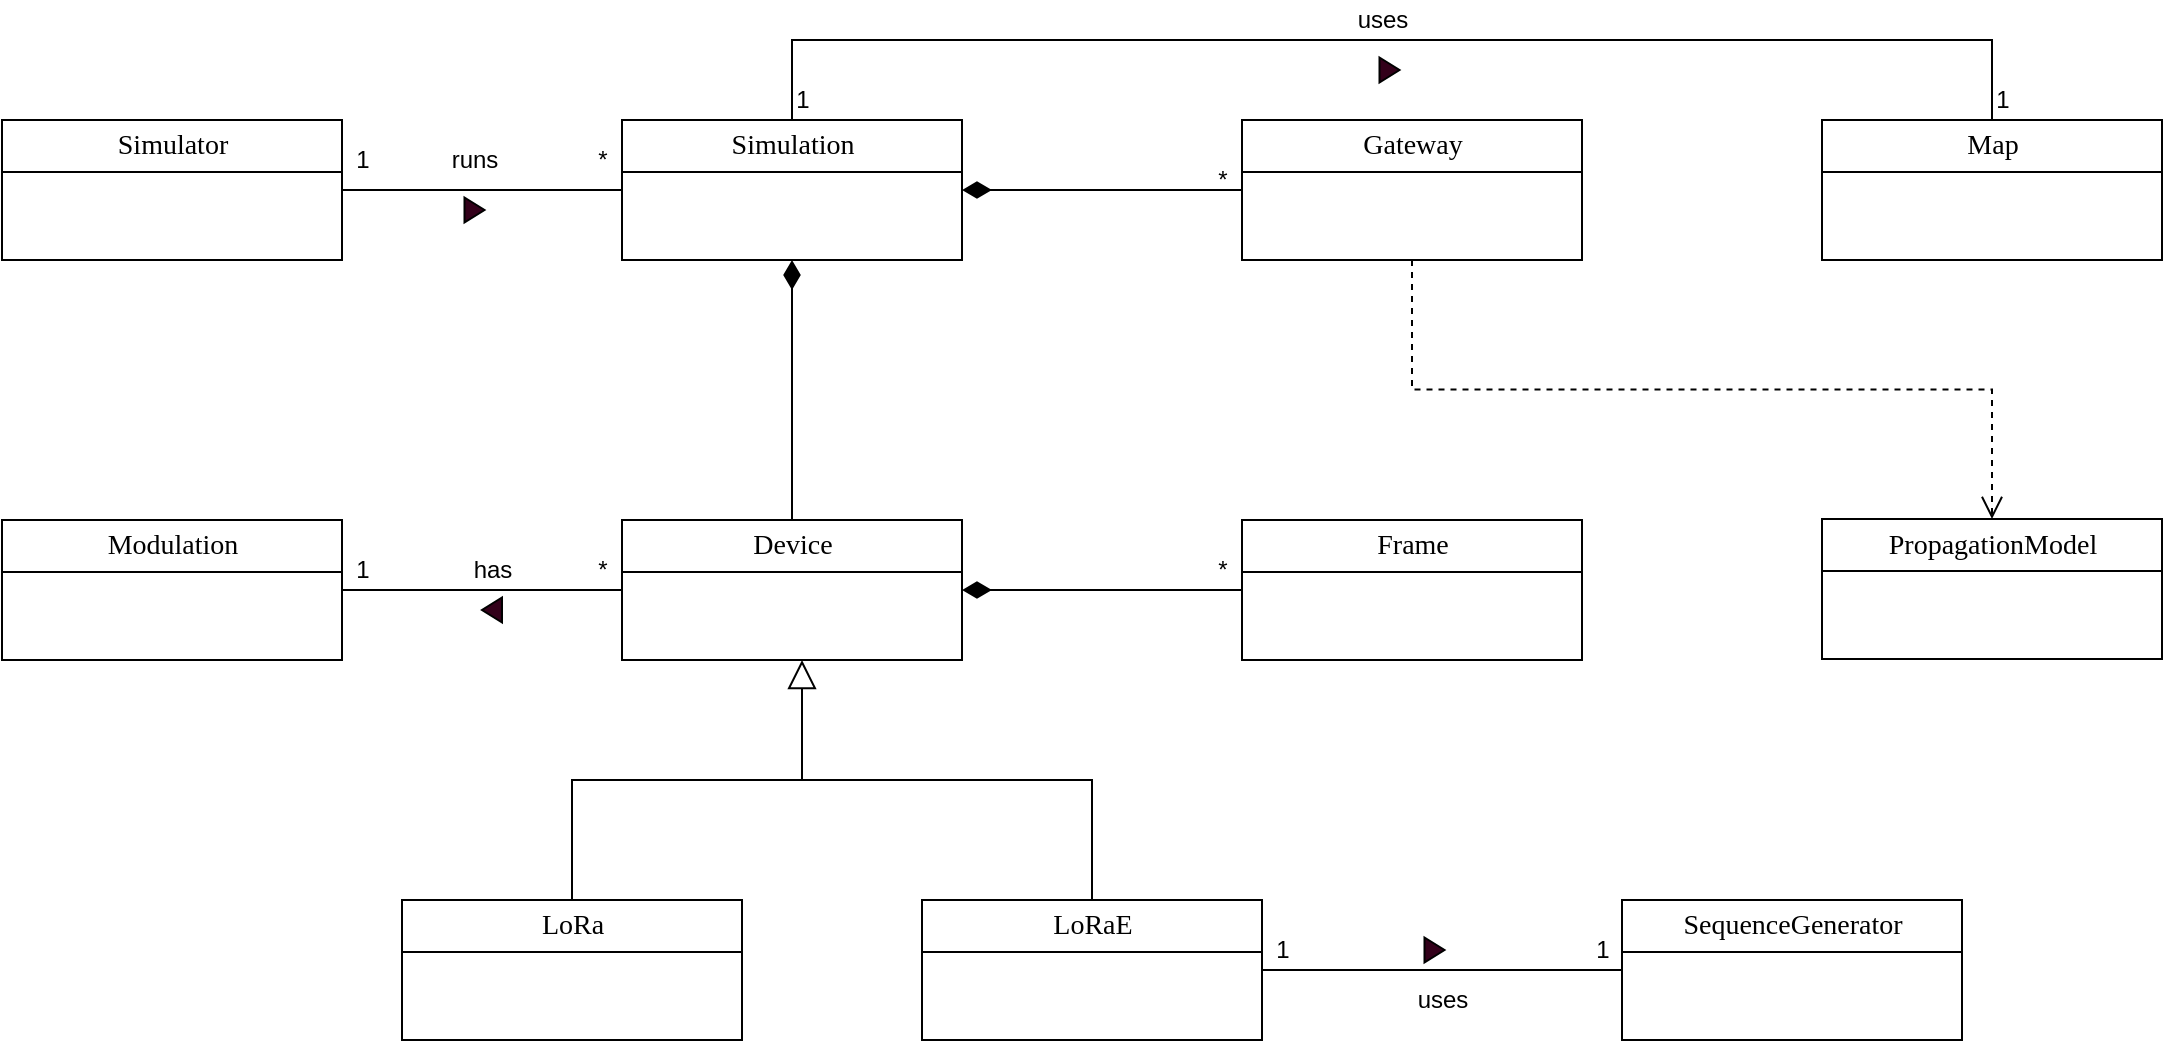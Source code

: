 <mxfile version="15.3.8" type="device"><diagram name="Page-1" id="c4acf3e9-155e-7222-9cf6-157b1a14988f"><mxGraphModel dx="1422" dy="882" grid="1" gridSize="10" guides="1" tooltips="1" connect="1" arrows="1" fold="1" page="1" pageScale="1" pageWidth="1169" pageHeight="827" background="none" math="0" shadow="0"><root><mxCell id="0"/><mxCell id="1" parent="0"/><mxCell id="LxaM4zUnTaI95HrvJHrt-49" style="edgeStyle=orthogonalEdgeStyle;rounded=0;orthogonalLoop=1;jettySize=auto;html=1;exitX=1;exitY=0.5;exitDx=0;exitDy=0;entryX=0;entryY=0.5;entryDx=0;entryDy=0;endArrow=none;endFill=0;endSize=12;" parent="1" source="17acba5748e5396b-20" target="LxaM4zUnTaI95HrvJHrt-1" edge="1"><mxGeometry relative="1" as="geometry"/></mxCell><mxCell id="17acba5748e5396b-20" value="&lt;font style=&quot;font-size: 14px&quot;&gt;Simulator&lt;/font&gt;" style="swimlane;html=1;fontStyle=0;childLayout=stackLayout;horizontal=1;startSize=26;fillColor=none;horizontalStack=0;resizeParent=1;resizeLast=0;collapsible=1;marginBottom=0;swimlaneFillColor=#ffffff;rounded=0;shadow=0;comic=0;labelBackgroundColor=none;strokeWidth=1;fontFamily=Verdana;fontSize=10;align=center;" parent="1" vertex="1"><mxGeometry x="45" y="214" width="170" height="70" as="geometry"/></mxCell><mxCell id="LxaM4zUnTaI95HrvJHrt-44" style="edgeStyle=orthogonalEdgeStyle;rounded=0;orthogonalLoop=1;jettySize=auto;html=1;exitX=0.5;exitY=0;exitDx=0;exitDy=0;entryX=0.5;entryY=0;entryDx=0;entryDy=0;endArrow=none;endFill=0;endSize=12;" parent="1" source="LxaM4zUnTaI95HrvJHrt-1" target="LxaM4zUnTaI95HrvJHrt-3" edge="1"><mxGeometry relative="1" as="geometry"><Array as="points"><mxPoint x="440" y="174"/><mxPoint x="1040" y="174"/></Array></mxGeometry></mxCell><mxCell id="LxaM4zUnTaI95HrvJHrt-1" value="&lt;font style=&quot;font-size: 14px&quot;&gt;Simulation&lt;/font&gt;" style="swimlane;html=1;fontStyle=0;childLayout=stackLayout;horizontal=1;startSize=26;fillColor=none;horizontalStack=0;resizeParent=1;resizeLast=0;collapsible=1;marginBottom=0;swimlaneFillColor=#ffffff;rounded=0;shadow=0;comic=0;labelBackgroundColor=none;strokeWidth=1;fontFamily=Verdana;fontSize=10;align=center;" parent="1" vertex="1"><mxGeometry x="355" y="214" width="170" height="70" as="geometry"/></mxCell><mxCell id="LxaM4zUnTaI95HrvJHrt-41" style="edgeStyle=orthogonalEdgeStyle;rounded=0;orthogonalLoop=1;jettySize=auto;html=1;entryX=1;entryY=0.5;entryDx=0;entryDy=0;endArrow=diamondThin;endFill=1;endSize=12;" parent="1" source="LxaM4zUnTaI95HrvJHrt-2" target="LxaM4zUnTaI95HrvJHrt-1" edge="1"><mxGeometry relative="1" as="geometry"/></mxCell><mxCell id="5Wh1LSQuE676gYw33eJ2-2" style="edgeStyle=orthogonalEdgeStyle;rounded=0;orthogonalLoop=1;jettySize=auto;html=1;exitX=0.5;exitY=1;exitDx=0;exitDy=0;entryX=0.5;entryY=0;entryDx=0;entryDy=0;dashed=1;endArrow=open;endFill=0;strokeWidth=1;endSize=9;" edge="1" parent="1" source="LxaM4zUnTaI95HrvJHrt-2" target="5Wh1LSQuE676gYw33eJ2-1"><mxGeometry relative="1" as="geometry"/></mxCell><mxCell id="LxaM4zUnTaI95HrvJHrt-2" value="&lt;font style=&quot;font-size: 14px&quot;&gt;Gateway&lt;/font&gt;" style="swimlane;html=1;fontStyle=0;childLayout=stackLayout;horizontal=1;startSize=26;fillColor=none;horizontalStack=0;resizeParent=1;resizeLast=0;collapsible=1;marginBottom=0;swimlaneFillColor=#ffffff;rounded=0;shadow=0;comic=0;labelBackgroundColor=none;strokeWidth=1;fontFamily=Verdana;fontSize=10;align=center;" parent="1" vertex="1"><mxGeometry x="665" y="214" width="170" height="70" as="geometry"/></mxCell><mxCell id="LxaM4zUnTaI95HrvJHrt-3" value="&lt;font style=&quot;font-size: 14px&quot;&gt;Map&lt;/font&gt;" style="swimlane;html=1;fontStyle=0;childLayout=stackLayout;horizontal=1;startSize=26;fillColor=none;horizontalStack=0;resizeParent=1;resizeLast=0;collapsible=1;marginBottom=0;swimlaneFillColor=#ffffff;rounded=0;shadow=0;comic=0;labelBackgroundColor=none;strokeWidth=1;fontFamily=Verdana;fontSize=10;align=center;" parent="1" vertex="1"><mxGeometry x="955" y="214" width="170" height="70" as="geometry"/></mxCell><mxCell id="LxaM4zUnTaI95HrvJHrt-21" style="edgeStyle=orthogonalEdgeStyle;rounded=0;orthogonalLoop=1;jettySize=auto;html=1;exitX=0;exitY=0.5;exitDx=0;exitDy=0;entryX=1;entryY=0.5;entryDx=0;entryDy=0;endArrow=none;endFill=0;endSize=12;" parent="1" source="LxaM4zUnTaI95HrvJHrt-4" target="LxaM4zUnTaI95HrvJHrt-9" edge="1"><mxGeometry relative="1" as="geometry"/></mxCell><mxCell id="LxaM4zUnTaI95HrvJHrt-37" style="edgeStyle=orthogonalEdgeStyle;rounded=0;orthogonalLoop=1;jettySize=auto;html=1;exitX=0.5;exitY=0;exitDx=0;exitDy=0;entryX=0.5;entryY=1;entryDx=0;entryDy=0;endArrow=diamondThin;endFill=1;endSize=12;" parent="1" source="LxaM4zUnTaI95HrvJHrt-4" target="LxaM4zUnTaI95HrvJHrt-1" edge="1"><mxGeometry relative="1" as="geometry"/></mxCell><mxCell id="LxaM4zUnTaI95HrvJHrt-4" value="&lt;font style=&quot;font-size: 14px&quot;&gt;Device&lt;/font&gt;" style="swimlane;html=1;fontStyle=0;childLayout=stackLayout;horizontal=1;startSize=26;fillColor=none;horizontalStack=0;resizeParent=1;resizeLast=0;collapsible=1;marginBottom=0;swimlaneFillColor=#ffffff;rounded=0;shadow=0;comic=0;labelBackgroundColor=none;strokeWidth=1;fontFamily=Verdana;fontSize=10;align=center;" parent="1" vertex="1"><mxGeometry x="355" y="414" width="170" height="70" as="geometry"/></mxCell><mxCell id="LxaM4zUnTaI95HrvJHrt-16" style="edgeStyle=orthogonalEdgeStyle;rounded=0;orthogonalLoop=1;jettySize=auto;html=1;exitX=0.5;exitY=0;exitDx=0;exitDy=0;endArrow=none;endFill=0;" parent="1" source="LxaM4zUnTaI95HrvJHrt-5" edge="1"><mxGeometry relative="1" as="geometry"><mxPoint x="445" y="504" as="targetPoint"/><Array as="points"><mxPoint x="330" y="544"/><mxPoint x="445" y="544"/></Array></mxGeometry></mxCell><mxCell id="LxaM4zUnTaI95HrvJHrt-5" value="&lt;font style=&quot;font-size: 14px&quot;&gt;LoRa&lt;/font&gt;" style="swimlane;html=1;fontStyle=0;childLayout=stackLayout;horizontal=1;startSize=26;fillColor=none;horizontalStack=0;resizeParent=1;resizeLast=0;collapsible=1;marginBottom=0;swimlaneFillColor=#ffffff;rounded=0;shadow=0;comic=0;labelBackgroundColor=none;strokeWidth=1;fontFamily=Verdana;fontSize=10;align=center;" parent="1" vertex="1"><mxGeometry x="245" y="604" width="170" height="70" as="geometry"/></mxCell><mxCell id="LxaM4zUnTaI95HrvJHrt-12" style="edgeStyle=orthogonalEdgeStyle;rounded=0;orthogonalLoop=1;jettySize=auto;html=1;exitX=1;exitY=0.5;exitDx=0;exitDy=0;entryX=0;entryY=0.5;entryDx=0;entryDy=0;endArrow=none;endFill=0;" parent="1" source="LxaM4zUnTaI95HrvJHrt-6" target="LxaM4zUnTaI95HrvJHrt-7" edge="1"><mxGeometry relative="1" as="geometry"/></mxCell><mxCell id="LxaM4zUnTaI95HrvJHrt-17" style="edgeStyle=orthogonalEdgeStyle;rounded=0;orthogonalLoop=1;jettySize=auto;html=1;exitX=0.5;exitY=0;exitDx=0;exitDy=0;endArrow=block;endFill=0;endSize=12;" parent="1" source="LxaM4zUnTaI95HrvJHrt-6" edge="1"><mxGeometry relative="1" as="geometry"><mxPoint x="445" y="484" as="targetPoint"/><Array as="points"><mxPoint x="590" y="544"/><mxPoint x="445" y="544"/></Array></mxGeometry></mxCell><mxCell id="LxaM4zUnTaI95HrvJHrt-6" value="&lt;font style=&quot;font-size: 14px&quot;&gt;LoRaE&lt;/font&gt;" style="swimlane;html=1;fontStyle=0;childLayout=stackLayout;horizontal=1;startSize=26;fillColor=none;horizontalStack=0;resizeParent=1;resizeLast=0;collapsible=1;marginBottom=0;swimlaneFillColor=#ffffff;rounded=0;shadow=0;comic=0;labelBackgroundColor=none;strokeWidth=1;fontFamily=Verdana;fontSize=10;align=center;" parent="1" vertex="1"><mxGeometry x="505" y="604" width="170" height="70" as="geometry"/></mxCell><mxCell id="LxaM4zUnTaI95HrvJHrt-7" value="&lt;font style=&quot;font-size: 14px&quot;&gt;SequenceGenerator&lt;/font&gt;" style="swimlane;html=1;fontStyle=0;childLayout=stackLayout;horizontal=1;startSize=26;fillColor=none;horizontalStack=0;resizeParent=1;resizeLast=0;collapsible=1;marginBottom=0;swimlaneFillColor=#ffffff;rounded=0;shadow=0;comic=0;labelBackgroundColor=none;strokeWidth=1;fontFamily=Verdana;fontSize=10;align=center;" parent="1" vertex="1"><mxGeometry x="855" y="604" width="170" height="70" as="geometry"/></mxCell><mxCell id="LxaM4zUnTaI95HrvJHrt-18" style="edgeStyle=orthogonalEdgeStyle;rounded=0;orthogonalLoop=1;jettySize=auto;html=1;exitX=0;exitY=0.5;exitDx=0;exitDy=0;entryX=1;entryY=0.5;entryDx=0;entryDy=0;endArrow=diamondThin;endFill=1;endSize=12;" parent="1" source="LxaM4zUnTaI95HrvJHrt-8" target="LxaM4zUnTaI95HrvJHrt-4" edge="1"><mxGeometry relative="1" as="geometry"/></mxCell><mxCell id="LxaM4zUnTaI95HrvJHrt-8" value="&lt;font style=&quot;font-size: 14px&quot;&gt;Frame&lt;/font&gt;" style="swimlane;html=1;fontStyle=0;childLayout=stackLayout;horizontal=1;startSize=26;fillColor=none;horizontalStack=0;resizeParent=1;resizeLast=0;collapsible=1;marginBottom=0;swimlaneFillColor=#ffffff;rounded=0;shadow=0;comic=0;labelBackgroundColor=none;strokeWidth=1;fontFamily=Verdana;fontSize=10;align=center;" parent="1" vertex="1"><mxGeometry x="665" y="414" width="170" height="70" as="geometry"/></mxCell><mxCell id="LxaM4zUnTaI95HrvJHrt-9" value="&lt;font style=&quot;font-size: 14px&quot;&gt;Modulation&lt;/font&gt;" style="swimlane;html=1;fontStyle=0;childLayout=stackLayout;horizontal=1;startSize=26;fillColor=none;horizontalStack=0;resizeParent=1;resizeLast=0;collapsible=1;marginBottom=0;swimlaneFillColor=#ffffff;rounded=0;shadow=0;comic=0;labelBackgroundColor=none;strokeWidth=1;fontFamily=Verdana;fontSize=10;align=center;" parent="1" vertex="1"><mxGeometry x="45" y="414" width="170" height="70" as="geometry"/></mxCell><mxCell id="LxaM4zUnTaI95HrvJHrt-20" value="*" style="text;html=1;align=center;verticalAlign=middle;resizable=0;points=[];autosize=1;strokeColor=none;fillColor=none;" parent="1" vertex="1"><mxGeometry x="645" y="429" width="20" height="20" as="geometry"/></mxCell><mxCell id="LxaM4zUnTaI95HrvJHrt-22" value="has" style="text;html=1;align=center;verticalAlign=middle;resizable=0;points=[];autosize=1;strokeColor=none;fillColor=none;" parent="1" vertex="1"><mxGeometry x="275" y="429" width="30" height="20" as="geometry"/></mxCell><mxCell id="LxaM4zUnTaI95HrvJHrt-23" value="" style="verticalLabelPosition=bottom;verticalAlign=top;html=1;shape=mxgraph.basic.acute_triangle;dx=0.5;rotation=-90;fillColor=#33001A;" parent="1" vertex="1"><mxGeometry x="283.75" y="454" width="12.5" height="10" as="geometry"/></mxCell><mxCell id="LxaM4zUnTaI95HrvJHrt-30" value="" style="verticalLabelPosition=bottom;verticalAlign=top;html=1;shape=mxgraph.basic.acute_triangle;dx=0.5;rotation=90;fillColor=#33001A;" parent="1" vertex="1"><mxGeometry x="755" y="624" width="12.5" height="10" as="geometry"/></mxCell><mxCell id="LxaM4zUnTaI95HrvJHrt-32" value="uses" style="text;html=1;align=center;verticalAlign=middle;resizable=0;points=[];autosize=1;strokeColor=none;fillColor=none;" parent="1" vertex="1"><mxGeometry x="745" y="644" width="40" height="20" as="geometry"/></mxCell><mxCell id="LxaM4zUnTaI95HrvJHrt-33" value="1" style="text;html=1;align=center;verticalAlign=middle;resizable=0;points=[];autosize=1;strokeColor=none;fillColor=none;" parent="1" vertex="1"><mxGeometry x="835" y="619" width="20" height="20" as="geometry"/></mxCell><mxCell id="LxaM4zUnTaI95HrvJHrt-34" value="1" style="text;html=1;align=center;verticalAlign=middle;resizable=0;points=[];autosize=1;strokeColor=none;fillColor=none;" parent="1" vertex="1"><mxGeometry x="675" y="619" width="20" height="20" as="geometry"/></mxCell><mxCell id="LxaM4zUnTaI95HrvJHrt-35" value="*" style="text;html=1;align=center;verticalAlign=middle;resizable=0;points=[];autosize=1;strokeColor=none;fillColor=none;" parent="1" vertex="1"><mxGeometry x="335" y="429" width="20" height="20" as="geometry"/></mxCell><mxCell id="LxaM4zUnTaI95HrvJHrt-36" value="1" style="text;html=1;align=center;verticalAlign=middle;resizable=0;points=[];autosize=1;strokeColor=none;fillColor=none;" parent="1" vertex="1"><mxGeometry x="215" y="429" width="20" height="20" as="geometry"/></mxCell><mxCell id="LxaM4zUnTaI95HrvJHrt-43" value="*" style="text;html=1;align=center;verticalAlign=middle;resizable=0;points=[];autosize=1;strokeColor=none;fillColor=none;" parent="1" vertex="1"><mxGeometry x="645" y="234" width="20" height="20" as="geometry"/></mxCell><mxCell id="LxaM4zUnTaI95HrvJHrt-45" value="" style="verticalLabelPosition=bottom;verticalAlign=top;html=1;shape=mxgraph.basic.acute_triangle;dx=0.5;rotation=90;fillColor=#33001A;" parent="1" vertex="1"><mxGeometry x="732.5" y="184" width="12.5" height="10" as="geometry"/></mxCell><mxCell id="LxaM4zUnTaI95HrvJHrt-46" value="uses" style="text;html=1;align=center;verticalAlign=middle;resizable=0;points=[];autosize=1;strokeColor=none;fillColor=none;" parent="1" vertex="1"><mxGeometry x="715" y="154" width="40" height="20" as="geometry"/></mxCell><mxCell id="LxaM4zUnTaI95HrvJHrt-47" value="1" style="text;html=1;align=center;verticalAlign=middle;resizable=0;points=[];autosize=1;strokeColor=none;fillColor=none;" parent="1" vertex="1"><mxGeometry x="1035" y="194" width="20" height="20" as="geometry"/></mxCell><mxCell id="LxaM4zUnTaI95HrvJHrt-48" value="1" style="text;html=1;align=center;verticalAlign=middle;resizable=0;points=[];autosize=1;strokeColor=none;fillColor=none;" parent="1" vertex="1"><mxGeometry x="435" y="194" width="20" height="20" as="geometry"/></mxCell><mxCell id="LxaM4zUnTaI95HrvJHrt-50" value="" style="verticalLabelPosition=bottom;verticalAlign=top;html=1;shape=mxgraph.basic.acute_triangle;dx=0.5;rotation=90;fillColor=#33001A;" parent="1" vertex="1"><mxGeometry x="275" y="254" width="12.5" height="10" as="geometry"/></mxCell><mxCell id="LxaM4zUnTaI95HrvJHrt-51" value="runs" style="text;html=1;align=center;verticalAlign=middle;resizable=0;points=[];autosize=1;strokeColor=none;fillColor=none;" parent="1" vertex="1"><mxGeometry x="261.25" y="224" width="40" height="20" as="geometry"/></mxCell><mxCell id="LxaM4zUnTaI95HrvJHrt-52" value="*" style="text;html=1;align=center;verticalAlign=middle;resizable=0;points=[];autosize=1;strokeColor=none;fillColor=none;" parent="1" vertex="1"><mxGeometry x="335" y="224" width="20" height="20" as="geometry"/></mxCell><mxCell id="LxaM4zUnTaI95HrvJHrt-53" value="1" style="text;html=1;align=center;verticalAlign=middle;resizable=0;points=[];autosize=1;strokeColor=none;fillColor=none;" parent="1" vertex="1"><mxGeometry x="215" y="224" width="20" height="20" as="geometry"/></mxCell><mxCell id="5Wh1LSQuE676gYw33eJ2-1" value="&lt;span style=&quot;font-size: 14px&quot;&gt;PropagationModel&lt;/span&gt;" style="swimlane;html=1;fontStyle=0;childLayout=stackLayout;horizontal=1;startSize=26;fillColor=none;horizontalStack=0;resizeParent=1;resizeLast=0;collapsible=1;marginBottom=0;swimlaneFillColor=#ffffff;rounded=0;shadow=0;comic=0;labelBackgroundColor=none;strokeWidth=1;fontFamily=Verdana;fontSize=10;align=center;" vertex="1" parent="1"><mxGeometry x="955" y="413.5" width="170" height="70" as="geometry"/></mxCell></root></mxGraphModel></diagram></mxfile>